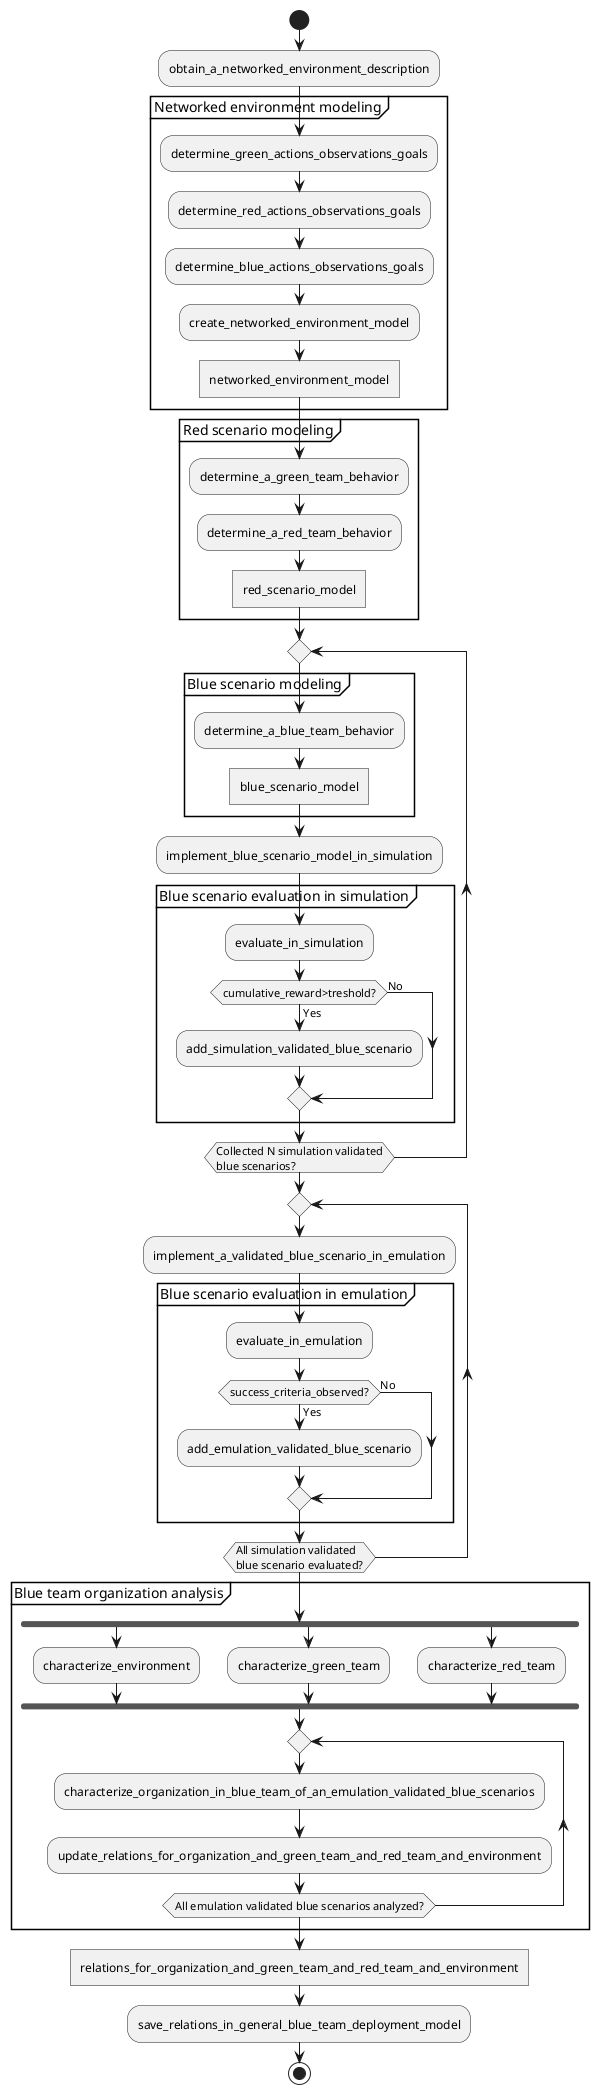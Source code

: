 @startuml general_algorithm
start
:obtain_a_networked_environment_description;
group Networked environment modeling
:determine_green_actions_observations_goals;
:determine_red_actions_observations_goals;
:determine_blue_actions_observations_goals;
:create_networked_environment_model;
:networked_environment_model]
end group
group Red scenario modeling
:determine_a_green_team_behavior;
:determine_a_red_team_behavior;
:red_scenario_model]
end group
repeat
group Blue scenario modeling
:determine_a_blue_team_behavior;
:blue_scenario_model]
end group
:implement_blue_scenario_model_in_simulation;
group Blue scenario evaluation in simulation
:evaluate_in_simulation;
if (cumulative_reward>treshold?) then (Yes)
:add_simulation_validated_blue_scenario;
else (No)
endif
end group
repeat while (Collected N simulation validated\nblue scenarios?)

repeat
:implement_a_validated_blue_scenario_in_emulation;
group Blue scenario evaluation in emulation
:evaluate_in_emulation;
if (success_criteria_observed?) then (Yes)
:add_emulation_validated_blue_scenario;
else (No)
endif
end group
repeat while (All simulation validated\nblue scenario evaluated?)

group Blue team organization analysis
fork
 :characterize_environment;
fork again
 :characterize_green_team;
fork again
 :characterize_red_team;
end fork

repeat
:characterize_organization_in_blue_team_of_an_emulation_validated_blue_scenarios;
:update_relations_for_organization_and_green_team_and_red_team_and_environment;
repeat while (All emulation validated blue scenarios analyzed?)
end group
:relations_for_organization_and_green_team_and_red_team_and_environment]
:save_relations_in_general_blue_team_deployment_model;
stop
@enduml
